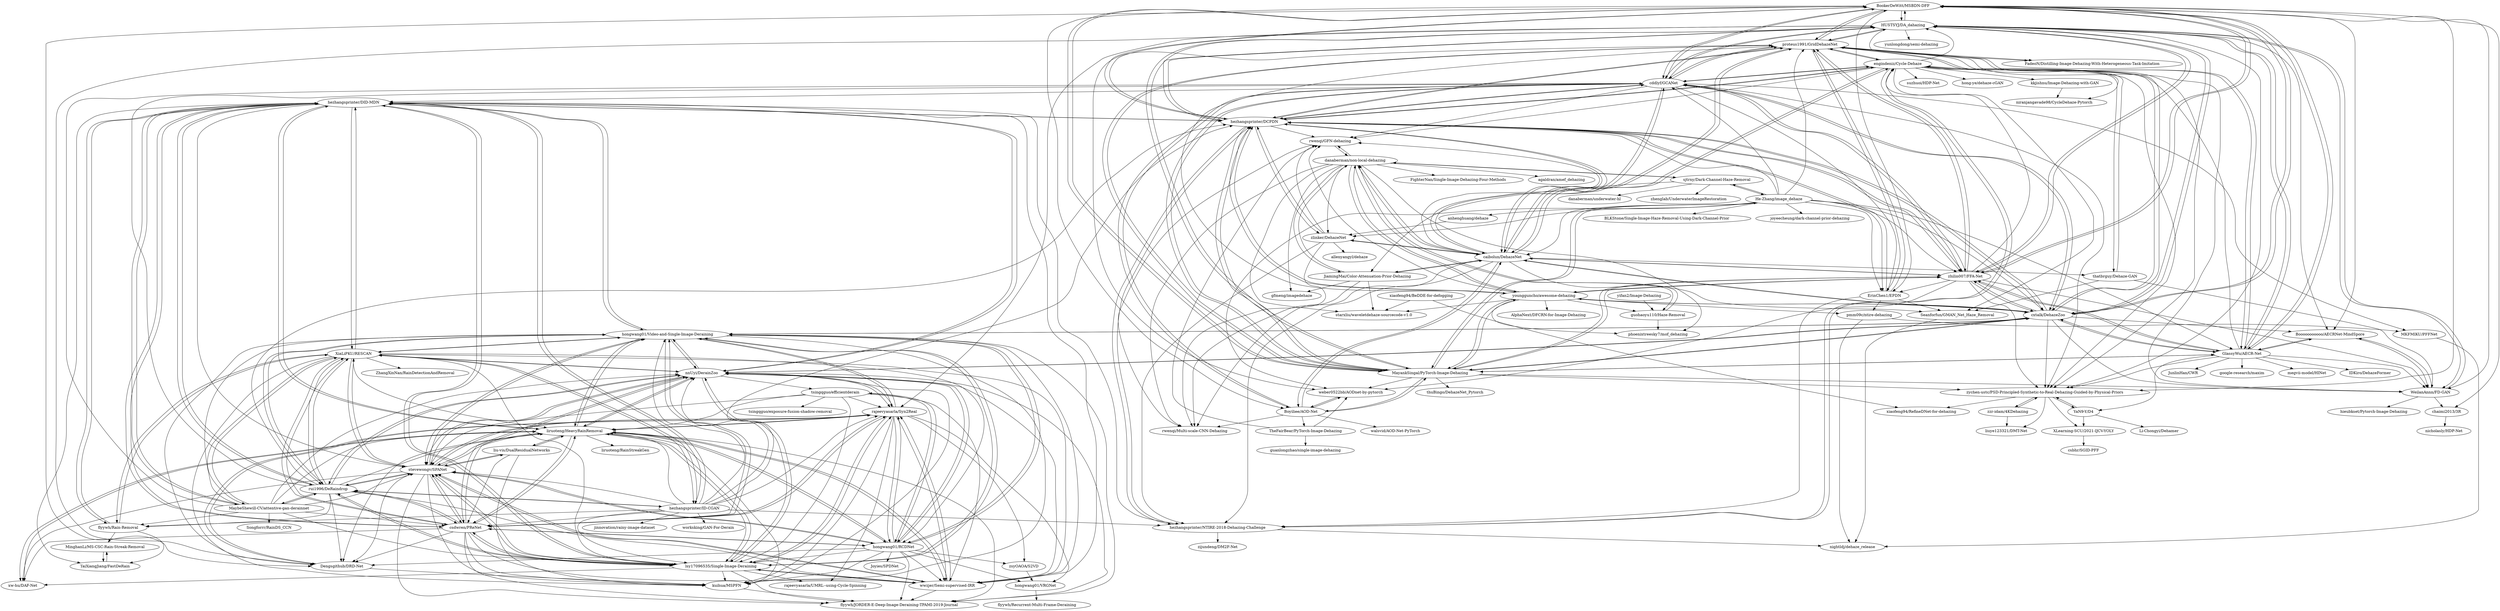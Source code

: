 digraph G {
"BookerDeWitt/MSBDN-DFF" -> "HUSTSYJ/DA_dahazing"
"BookerDeWitt/MSBDN-DFF" -> "proteus1991/GridDehazeNet"
"BookerDeWitt/MSBDN-DFF" -> "zhilin007/FFA-Net"
"BookerDeWitt/MSBDN-DFF" -> "GlassyWu/AECR-Net"
"BookerDeWitt/MSBDN-DFF" -> "cxtalk/DehazeZoo"
"BookerDeWitt/MSBDN-DFF" -> "zychen-ustc/PSD-Principled-Synthetic-to-Real-Dehazing-Guided-by-Physical-Priors"
"BookerDeWitt/MSBDN-DFF" -> "cddlyf/GCANet"
"BookerDeWitt/MSBDN-DFF" -> "WeilanAnnn/FD-GAN"
"BookerDeWitt/MSBDN-DFF" -> "MayankSingal/PyTorch-Image-Dehazing"
"BookerDeWitt/MSBDN-DFF" -> "hezhangsprinter/DCPDN"
"BookerDeWitt/MSBDN-DFF" -> "Booooooooooo/AECRNet-MindSpore"
"BookerDeWitt/MSBDN-DFF" -> "chaimi2013/3R"
"BookerDeWitt/MSBDN-DFF" -> "Dengsgithub/DRD-Net"
"BookerDeWitt/MSBDN-DFF" -> "Boyiliee/AOD-Net"
"BookerDeWitt/MSBDN-DFF" -> "ErinChen1/EPDN"
"He-Zhang/image_dehaze" -> "sjtrny/Dark-Channel-Haze-Removal"
"He-Zhang/image_dehaze" -> "joyeecheung/dark-channel-prior-dehazing"
"He-Zhang/image_dehaze" -> "hezhangsprinter/DCPDN"
"He-Zhang/image_dehaze" -> "MayankSingal/PyTorch-Image-Dehazing"
"He-Zhang/image_dehaze" -> "proteus1991/GridDehazeNet"
"He-Zhang/image_dehaze" -> "weber0522bb/AODnet-by-pytorch"
"He-Zhang/image_dehaze" -> "anhenghuang/dehaze"
"He-Zhang/image_dehaze" -> "BLKStone/Single-Image-Haze-Removal-Using-Dark-Channel-Prior"
"He-Zhang/image_dehaze" -> "zhilin007/FFA-Net"
"He-Zhang/image_dehaze" -> "caibolun/DehazeNet"
"He-Zhang/image_dehaze" -> "zlinker/DehazeNet"
"He-Zhang/image_dehaze" -> "cddlyf/GCANet"
"He-Zhang/image_dehaze" -> "GlassyWu/AECR-Net"
"He-Zhang/image_dehaze" -> "cxtalk/DehazeZoo"
"He-Zhang/image_dehaze" -> "ErinChen1/EPDN"
"cxtalk/DehazeZoo" -> "nnUyi/DerainZoo"
"cxtalk/DehazeZoo" -> "BookerDeWitt/MSBDN-DFF"
"cxtalk/DehazeZoo" -> "HUSTSYJ/DA_dahazing"
"cxtalk/DehazeZoo" -> "MayankSingal/PyTorch-Image-Dehazing"
"cxtalk/DehazeZoo" -> "zhilin007/FFA-Net"
"cxtalk/DehazeZoo" -> "youngguncho/awesome-dehazing"
"cxtalk/DehazeZoo" -> "GlassyWu/AECR-Net"
"cxtalk/DehazeZoo" -> "proteus1991/GridDehazeNet"
"cxtalk/DehazeZoo" -> "hezhangsprinter/DCPDN"
"cxtalk/DehazeZoo" -> "hongwang01/Video-and-Single-Image-Deraining"
"cxtalk/DehazeZoo" -> "WeilanAnnn/FD-GAN"
"cxtalk/DehazeZoo" -> "cddlyf/GCANet"
"cxtalk/DehazeZoo" -> "caibolun/DehazeNet"
"cxtalk/DehazeZoo" -> "zychen-ustc/PSD-Principled-Synthetic-to-Real-Dehazing-Guided-by-Physical-Priors"
"cxtalk/DehazeZoo" -> "Booooooooooo/AECRNet-MindSpore"
"zhilin007/FFA-Net" -> "BookerDeWitt/MSBDN-DFF"
"zhilin007/FFA-Net" -> "HUSTSYJ/DA_dahazing"
"zhilin007/FFA-Net" -> "cddlyf/GCANet"
"zhilin007/FFA-Net" -> "MayankSingal/PyTorch-Image-Dehazing"
"zhilin007/FFA-Net" -> "proteus1991/GridDehazeNet"
"zhilin007/FFA-Net" -> "hezhangsprinter/DCPDN"
"zhilin007/FFA-Net" -> "GlassyWu/AECR-Net"
"zhilin007/FFA-Net" -> "cxtalk/DehazeZoo"
"zhilin007/FFA-Net" -> "WeilanAnnn/FD-GAN"
"zhilin007/FFA-Net" -> "weber0522bb/AODnet-by-pytorch"
"zhilin007/FFA-Net" -> "caibolun/DehazeNet"
"zhilin007/FFA-Net" -> "ErinChen1/EPDN"
"zhilin007/FFA-Net" -> "youngguncho/awesome-dehazing"
"zhilin007/FFA-Net" -> "zychen-ustc/PSD-Principled-Synthetic-to-Real-Dehazing-Guided-by-Physical-Priors"
"zhilin007/FFA-Net" -> "engindeniz/Cycle-Dehaze"
"Booooooooooo/AECRNet-MindSpore" -> "WeilanAnnn/FD-GAN"
"Booooooooooo/AECRNet-MindSpore" -> "GlassyWu/AECR-Net"
"GlassyWu/AECR-Net" -> "Booooooooooo/AECRNet-MindSpore"
"GlassyWu/AECR-Net" -> "BookerDeWitt/MSBDN-DFF"
"GlassyWu/AECR-Net" -> "HUSTSYJ/DA_dahazing"
"GlassyWu/AECR-Net" -> "zhilin007/FFA-Net"
"GlassyWu/AECR-Net" -> "zychen-ustc/PSD-Principled-Synthetic-to-Real-Dehazing-Guided-by-Physical-Priors"
"GlassyWu/AECR-Net" -> "IDKiro/DehazeFormer" ["e"=1]
"GlassyWu/AECR-Net" -> "YaN9-Y/D4"
"GlassyWu/AECR-Net" -> "cxtalk/DehazeZoo"
"GlassyWu/AECR-Net" -> "WeilanAnnn/FD-GAN"
"GlassyWu/AECR-Net" -> "proteus1991/GridDehazeNet"
"GlassyWu/AECR-Net" -> "MayankSingal/PyTorch-Image-Dehazing"
"GlassyWu/AECR-Net" -> "JunlinHan/CWR" ["e"=1]
"GlassyWu/AECR-Net" -> "engindeniz/Cycle-Dehaze"
"GlassyWu/AECR-Net" -> "google-research/maxim" ["e"=1]
"GlassyWu/AECR-Net" -> "megvii-model/HINet" ["e"=1]
"HUSTSYJ/DA_dahazing" -> "BookerDeWitt/MSBDN-DFF"
"HUSTSYJ/DA_dahazing" -> "zhilin007/FFA-Net"
"HUSTSYJ/DA_dahazing" -> "proteus1991/GridDehazeNet"
"HUSTSYJ/DA_dahazing" -> "WeilanAnnn/FD-GAN"
"HUSTSYJ/DA_dahazing" -> "GlassyWu/AECR-Net"
"HUSTSYJ/DA_dahazing" -> "zychen-ustc/PSD-Principled-Synthetic-to-Real-Dehazing-Guided-by-Physical-Priors"
"HUSTSYJ/DA_dahazing" -> "cxtalk/DehazeZoo"
"HUSTSYJ/DA_dahazing" -> "cddlyf/GCANet"
"HUSTSYJ/DA_dahazing" -> "MayankSingal/PyTorch-Image-Dehazing"
"HUSTSYJ/DA_dahazing" -> "Dengsgithub/DRD-Net"
"HUSTSYJ/DA_dahazing" -> "hezhangsprinter/DCPDN"
"HUSTSYJ/DA_dahazing" -> "rajeevyasarla/Syn2Real"
"HUSTSYJ/DA_dahazing" -> "FadeoN/Distilling-Image-Dehazing-With-Heterogeneous-Task-Imitation"
"HUSTSYJ/DA_dahazing" -> "yunlongdong/semi-dehazing"
"HUSTSYJ/DA_dahazing" -> "Booooooooooo/AECRNet-MindSpore"
"engindeniz/Cycle-Dehaze" -> "hezhangsprinter/NTIRE-2018-Dehazing-Challenge"
"engindeniz/Cycle-Dehaze" -> "hezhangsprinter/DCPDN"
"engindeniz/Cycle-Dehaze" -> "rwenqi/GFN-dehazing"
"engindeniz/Cycle-Dehaze" -> "caibolun/DehazeNet"
"engindeniz/Cycle-Dehaze" -> "Seanforfun/GMAN_Net_Haze_Removal"
"engindeniz/Cycle-Dehaze" -> "cddlyf/GCANet"
"engindeniz/Cycle-Dehaze" -> "thatbrguy/Dehaze-GAN"
"engindeniz/Cycle-Dehaze" -> "HUSTSYJ/DA_dahazing"
"engindeniz/Cycle-Dehaze" -> "suzhuoi/HDP-Net"
"engindeniz/Cycle-Dehaze" -> "proteus1991/GridDehazeNet"
"engindeniz/Cycle-Dehaze" -> "zychen-ustc/PSD-Principled-Synthetic-to-Real-Dehazing-Guided-by-Physical-Priors"
"engindeniz/Cycle-Dehaze" -> "hong-ye/dehaze-cGAN"
"engindeniz/Cycle-Dehaze" -> "kkjishnu/Image-Dehazing-with-GAN"
"engindeniz/Cycle-Dehaze" -> "niranjangavade98/CycleDehaze-Pytorch"
"liruoteng/HeavyRainRemoval" -> "stevewongv/SPANet"
"liruoteng/HeavyRainRemoval" -> "wwzjer/Semi-supervised-IRR"
"liruoteng/HeavyRainRemoval" -> "xw-hu/DAF-Net"
"liruoteng/HeavyRainRemoval" -> "flyywh/JORDER-E-Deep-Image-Deraining-TPAMI-2019-Journal"
"liruoteng/HeavyRainRemoval" -> "rajeevyasarla/Syn2Real"
"liruoteng/HeavyRainRemoval" -> "lsy17096535/Single-Image-Deraining"
"liruoteng/HeavyRainRemoval" -> "hongwang01/RCDNet"
"liruoteng/HeavyRainRemoval" -> "csdwren/PReNet"
"liruoteng/HeavyRainRemoval" -> "liruoteng/RainStreakGen"
"liruoteng/HeavyRainRemoval" -> "Dengsgithub/DRD-Net"
"liruoteng/HeavyRainRemoval" -> "nnUyi/DerainZoo"
"liruoteng/HeavyRainRemoval" -> "hongwang01/Video-and-Single-Image-Deraining"
"liruoteng/HeavyRainRemoval" -> "liu-vis/DualResidualNetworks"
"liruoteng/HeavyRainRemoval" -> "hezhangsprinter/DID-MDN"
"liruoteng/HeavyRainRemoval" -> "kuihua/MSPFN"
"rajeevyasarla/Syn2Real" -> "wwzjer/Semi-supervised-IRR"
"rajeevyasarla/Syn2Real" -> "Dengsgithub/DRD-Net"
"rajeevyasarla/Syn2Real" -> "kuihua/MSPFN"
"rajeevyasarla/Syn2Real" -> "stevewongv/SPANet"
"rajeevyasarla/Syn2Real" -> "hongwang01/RCDNet"
"rajeevyasarla/Syn2Real" -> "liruoteng/HeavyRainRemoval"
"rajeevyasarla/Syn2Real" -> "zsyOAOA/S2VD"
"rajeevyasarla/Syn2Real" -> "hongwang01/Video-and-Single-Image-Deraining"
"rajeevyasarla/Syn2Real" -> "csdwren/PReNet"
"rajeevyasarla/Syn2Real" -> "rajeevyasarla/UMRL--using-Cycle-Spinning"
"rajeevyasarla/Syn2Real" -> "hongwang01/VRGNet"
"rajeevyasarla/Syn2Real" -> "nnUyi/DerainZoo"
"rajeevyasarla/Syn2Real" -> "lsy17096535/Single-Image-Deraining"
"rui1996/DeRaindrop" -> "MaybeShewill-CV/attentive-gan-derainnet"
"rui1996/DeRaindrop" -> "hezhangsprinter/DID-MDN"
"rui1996/DeRaindrop" -> "lsy17096535/Single-Image-Deraining"
"rui1996/DeRaindrop" -> "stevewongv/SPANet"
"rui1996/DeRaindrop" -> "nnUyi/DerainZoo"
"rui1996/DeRaindrop" -> "XiaLiPKU/RESCAN"
"rui1996/DeRaindrop" -> "liruoteng/HeavyRainRemoval"
"rui1996/DeRaindrop" -> "csdwren/PReNet"
"rui1996/DeRaindrop" -> "hezhangsprinter/ID-CGAN"
"rui1996/DeRaindrop" -> "hongwang01/Video-and-Single-Image-Deraining"
"rui1996/DeRaindrop" -> "wwzjer/Semi-supervised-IRR"
"rui1996/DeRaindrop" -> "flyywh/Rain-Removal"
"rui1996/DeRaindrop" -> "cddlyf/GCANet"
"rui1996/DeRaindrop" -> "hezhangsprinter/DCPDN"
"rui1996/DeRaindrop" -> "Dengsgithub/DRD-Net"
"YaN9-Y/D4" -> "Li-Chongyi/Dehamer"
"YaN9-Y/D4" -> "XLearning-SCU/2021-IJCV-YOLY"
"YaN9-Y/D4" -> "zychen-ustc/PSD-Principled-Synthetic-to-Real-Dehazing-Guided-by-Physical-Priors"
"hongwang01/VRGNet" -> "flyywh/Recurrent-Multi-Frame-Deraining"
"XiaLiPKU/RESCAN" -> "hezhangsprinter/DID-MDN"
"XiaLiPKU/RESCAN" -> "csdwren/PReNet"
"XiaLiPKU/RESCAN" -> "stevewongv/SPANet"
"XiaLiPKU/RESCAN" -> "flyywh/Rain-Removal"
"XiaLiPKU/RESCAN" -> "nnUyi/DerainZoo"
"XiaLiPKU/RESCAN" -> "liruoteng/HeavyRainRemoval"
"XiaLiPKU/RESCAN" -> "rui1996/DeRaindrop"
"XiaLiPKU/RESCAN" -> "lsy17096535/Single-Image-Deraining"
"XiaLiPKU/RESCAN" -> "hongwang01/Video-and-Single-Image-Deraining"
"XiaLiPKU/RESCAN" -> "hezhangsprinter/ID-CGAN"
"XiaLiPKU/RESCAN" -> "ZhangXinNan/RainDetectionAndRemoval"
"XiaLiPKU/RESCAN" -> "MaybeShewill-CV/attentive-gan-derainnet"
"XiaLiPKU/RESCAN" -> "wwzjer/Semi-supervised-IRR"
"XiaLiPKU/RESCAN" -> "kuihua/MSPFN"
"XiaLiPKU/RESCAN" -> "hongwang01/RCDNet"
"MaybeShewill-CV/attentive-gan-derainnet" -> "rui1996/DeRaindrop"
"MaybeShewill-CV/attentive-gan-derainnet" -> "hezhangsprinter/DID-MDN"
"MaybeShewill-CV/attentive-gan-derainnet" -> "XiaLiPKU/RESCAN"
"MaybeShewill-CV/attentive-gan-derainnet" -> "nnUyi/DerainZoo"
"MaybeShewill-CV/attentive-gan-derainnet" -> "liruoteng/HeavyRainRemoval"
"MaybeShewill-CV/attentive-gan-derainnet" -> "hongwang01/Video-and-Single-Image-Deraining"
"MaybeShewill-CV/attentive-gan-derainnet" -> "csdwren/PReNet"
"MaybeShewill-CV/attentive-gan-derainnet" -> "flyywh/Rain-Removal"
"MaybeShewill-CV/attentive-gan-derainnet" -> "stevewongv/SPANet"
"MaybeShewill-CV/attentive-gan-derainnet" -> "cddlyf/GCANet"
"MaybeShewill-CV/attentive-gan-derainnet" -> "lsy17096535/Single-Image-Deraining"
"MaybeShewill-CV/attentive-gan-derainnet" -> "Songforrr/RainDS_CCN"
"yifan2/Image-Dehazing" -> "guohaoyu110/Haze-Removal"
"stevewongv/SPANet" -> "liruoteng/HeavyRainRemoval"
"stevewongv/SPANet" -> "csdwren/PReNet"
"stevewongv/SPANet" -> "wwzjer/Semi-supervised-IRR"
"stevewongv/SPANet" -> "rajeevyasarla/Syn2Real"
"stevewongv/SPANet" -> "lsy17096535/Single-Image-Deraining"
"stevewongv/SPANet" -> "flyywh/JORDER-E-Deep-Image-Deraining-TPAMI-2019-Journal"
"stevewongv/SPANet" -> "XiaLiPKU/RESCAN"
"stevewongv/SPANet" -> "nnUyi/DerainZoo"
"stevewongv/SPANet" -> "xw-hu/DAF-Net"
"stevewongv/SPANet" -> "hongwang01/Video-and-Single-Image-Deraining"
"stevewongv/SPANet" -> "rui1996/DeRaindrop"
"stevewongv/SPANet" -> "hongwang01/RCDNet"
"stevewongv/SPANet" -> "liu-vis/DualResidualNetworks"
"stevewongv/SPANet" -> "Dengsgithub/DRD-Net"
"stevewongv/SPANet" -> "kuihua/MSPFN"
"hongwang01/RCDNet" -> "rajeevyasarla/Syn2Real"
"hongwang01/RCDNet" -> "hongwang01/VRGNet"
"hongwang01/RCDNet" -> "liruoteng/HeavyRainRemoval"
"hongwang01/RCDNet" -> "csdwren/PReNet"
"hongwang01/RCDNet" -> "nnUyi/DerainZoo"
"hongwang01/RCDNet" -> "hongwang01/Video-and-Single-Image-Deraining"
"hongwang01/RCDNet" -> "zsyOAOA/S2VD"
"hongwang01/RCDNet" -> "kuihua/MSPFN"
"hongwang01/RCDNet" -> "tsingqguo/efficientderain"
"hongwang01/RCDNet" -> "stevewongv/SPANet"
"hongwang01/RCDNet" -> "Dengsgithub/DRD-Net"
"hongwang01/RCDNet" -> "lsy17096535/Single-Image-Deraining"
"hongwang01/RCDNet" -> "flyywh/JORDER-E-Deep-Image-Deraining-TPAMI-2019-Journal"
"hongwang01/RCDNet" -> "Joyies/SPDNet"
"hongwang01/RCDNet" -> "wwzjer/Semi-supervised-IRR"
"tsingqguo/efficientderain" -> "tsingqguo/exposure-fusion-shadow-removal" ["e"=1]
"tsingqguo/efficientderain" -> "hongwang01/RCDNet"
"tsingqguo/efficientderain" -> "lsy17096535/Single-Image-Deraining"
"tsingqguo/efficientderain" -> "wwzjer/Semi-supervised-IRR"
"tsingqguo/efficientderain" -> "liruoteng/HeavyRainRemoval"
"tsingqguo/efficientderain" -> "stevewongv/SPANet"
"tsingqguo/efficientderain" -> "rajeevyasarla/Syn2Real"
"xw-hu/DAF-Net" -> "liruoteng/HeavyRainRemoval"
"cddlyf/GCANet" -> "zhilin007/FFA-Net"
"cddlyf/GCANet" -> "hezhangsprinter/DCPDN"
"cddlyf/GCANet" -> "proteus1991/GridDehazeNet"
"cddlyf/GCANet" -> "MayankSingal/PyTorch-Image-Dehazing"
"cddlyf/GCANet" -> "HUSTSYJ/DA_dahazing"
"cddlyf/GCANet" -> "BookerDeWitt/MSBDN-DFF"
"cddlyf/GCANet" -> "engindeniz/Cycle-Dehaze"
"cddlyf/GCANet" -> "ErinChen1/EPDN"
"cddlyf/GCANet" -> "Boyiliee/AOD-Net"
"cddlyf/GCANet" -> "MKFMIKU/PFFNet"
"cddlyf/GCANet" -> "caibolun/DehazeNet"
"cddlyf/GCANet" -> "cxtalk/DehazeZoo"
"cddlyf/GCANet" -> "hezhangsprinter/DID-MDN"
"cddlyf/GCANet" -> "zychen-ustc/PSD-Principled-Synthetic-to-Real-Dehazing-Guided-by-Physical-Priors"
"cddlyf/GCANet" -> "rwenqi/GFN-dehazing"
"liu-vis/DualResidualNetworks" -> "liruoteng/HeavyRainRemoval"
"liu-vis/DualResidualNetworks" -> "stevewongv/SPANet"
"liu-vis/DualResidualNetworks" -> "csdwren/PReNet"
"liu-vis/DualResidualNetworks" -> "kuihua/MSPFN"
"hezhangsprinter/ID-CGAN" -> "hezhangsprinter/DID-MDN"
"hezhangsprinter/ID-CGAN" -> "XiaLiPKU/RESCAN"
"hezhangsprinter/ID-CGAN" -> "rui1996/DeRaindrop"
"hezhangsprinter/ID-CGAN" -> "lsy17096535/Single-Image-Deraining"
"hezhangsprinter/ID-CGAN" -> "liruoteng/HeavyRainRemoval"
"hezhangsprinter/ID-CGAN" -> "flyywh/Rain-Removal"
"hezhangsprinter/ID-CGAN" -> "csdwren/PReNet"
"hezhangsprinter/ID-CGAN" -> "hezhangsprinter/NTIRE-2018-Dehazing-Challenge"
"hezhangsprinter/ID-CGAN" -> "jinnovation/rainy-image-dataset"
"hezhangsprinter/ID-CGAN" -> "stevewongv/SPANet"
"hezhangsprinter/ID-CGAN" -> "nnUyi/DerainZoo"
"hezhangsprinter/ID-CGAN" -> "hezhangsprinter/DCPDN"
"hezhangsprinter/ID-CGAN" -> "hongwang01/Video-and-Single-Image-Deraining"
"hezhangsprinter/ID-CGAN" -> "worksking/GAN-For-Derain"
"hezhangsprinter/ID-CGAN" -> "rajeevyasarla/Syn2Real"
"MayankSingal/PyTorch-Image-Dehazing" -> "Boyiliee/AOD-Net"
"MayankSingal/PyTorch-Image-Dehazing" -> "zhilin007/FFA-Net"
"MayankSingal/PyTorch-Image-Dehazing" -> "proteus1991/GridDehazeNet"
"MayankSingal/PyTorch-Image-Dehazing" -> "cddlyf/GCANet"
"MayankSingal/PyTorch-Image-Dehazing" -> "cxtalk/DehazeZoo"
"MayankSingal/PyTorch-Image-Dehazing" -> "HUSTSYJ/DA_dahazing"
"MayankSingal/PyTorch-Image-Dehazing" -> "BookerDeWitt/MSBDN-DFF"
"MayankSingal/PyTorch-Image-Dehazing" -> "hezhangsprinter/DCPDN"
"MayankSingal/PyTorch-Image-Dehazing" -> "weber0522bb/AODnet-by-pytorch"
"MayankSingal/PyTorch-Image-Dehazing" -> "thuBingo/DehazeNet_Pytorch"
"MayankSingal/PyTorch-Image-Dehazing" -> "WeilanAnnn/FD-GAN"
"MayankSingal/PyTorch-Image-Dehazing" -> "zychen-ustc/PSD-Principled-Synthetic-to-Real-Dehazing-Guided-by-Physical-Priors"
"MayankSingal/PyTorch-Image-Dehazing" -> "GlassyWu/AECR-Net"
"MayankSingal/PyTorch-Image-Dehazing" -> "youngguncho/awesome-dehazing"
"MayankSingal/PyTorch-Image-Dehazing" -> "He-Zhang/image_dehaze"
"zychen-ustc/PSD-Principled-Synthetic-to-Real-Dehazing-Guided-by-Physical-Priors" -> "zzr-idam/4KDehazing"
"zychen-ustc/PSD-Principled-Synthetic-to-Real-Dehazing-Guided-by-Physical-Priors" -> "YaN9-Y/D4"
"zychen-ustc/PSD-Principled-Synthetic-to-Real-Dehazing-Guided-by-Physical-Priors" -> "liuye123321/DMT-Net"
"zychen-ustc/PSD-Principled-Synthetic-to-Real-Dehazing-Guided-by-Physical-Priors" -> "xiaofeng94/RefineDNet-for-dehazing"
"zychen-ustc/PSD-Principled-Synthetic-to-Real-Dehazing-Guided-by-Physical-Priors" -> "XLearning-SCU/2021-IJCV-YOLY"
"nnUyi/DerainZoo" -> "hongwang01/Video-and-Single-Image-Deraining"
"nnUyi/DerainZoo" -> "csdwren/PReNet"
"nnUyi/DerainZoo" -> "lsy17096535/Single-Image-Deraining"
"nnUyi/DerainZoo" -> "cxtalk/DehazeZoo"
"nnUyi/DerainZoo" -> "stevewongv/SPANet"
"nnUyi/DerainZoo" -> "hongwang01/RCDNet"
"nnUyi/DerainZoo" -> "hezhangsprinter/DID-MDN"
"nnUyi/DerainZoo" -> "liruoteng/HeavyRainRemoval"
"nnUyi/DerainZoo" -> "rajeevyasarla/Syn2Real"
"nnUyi/DerainZoo" -> "rui1996/DeRaindrop"
"nnUyi/DerainZoo" -> "XiaLiPKU/RESCAN"
"nnUyi/DerainZoo" -> "wwzjer/Semi-supervised-IRR"
"nnUyi/DerainZoo" -> "tsingqguo/efficientderain"
"nnUyi/DerainZoo" -> "kuihua/MSPFN"
"nnUyi/DerainZoo" -> "flyywh/JORDER-E-Deep-Image-Deraining-TPAMI-2019-Journal"
"csdwren/PReNet" -> "stevewongv/SPANet"
"csdwren/PReNet" -> "lsy17096535/Single-Image-Deraining"
"csdwren/PReNet" -> "nnUyi/DerainZoo"
"csdwren/PReNet" -> "XiaLiPKU/RESCAN"
"csdwren/PReNet" -> "hongwang01/Video-and-Single-Image-Deraining"
"csdwren/PReNet" -> "liruoteng/HeavyRainRemoval"
"csdwren/PReNet" -> "hongwang01/RCDNet"
"csdwren/PReNet" -> "wwzjer/Semi-supervised-IRR"
"csdwren/PReNet" -> "rajeevyasarla/Syn2Real"
"csdwren/PReNet" -> "hezhangsprinter/DID-MDN"
"csdwren/PReNet" -> "xw-hu/DAF-Net"
"csdwren/PReNet" -> "flyywh/JORDER-E-Deep-Image-Deraining-TPAMI-2019-Journal"
"csdwren/PReNet" -> "Dengsgithub/DRD-Net"
"csdwren/PReNet" -> "rui1996/DeRaindrop"
"csdwren/PReNet" -> "kuihua/MSPFN"
"danaberman/non-local-dehazing" -> "JiamingMai/Color-Attenuation-Prior-Dehazing"
"danaberman/non-local-dehazing" -> "guohaoyu110/Haze-Removal"
"danaberman/non-local-dehazing" -> "rwenqi/GFN-dehazing"
"danaberman/non-local-dehazing" -> "rwenqi/Multi-scale-CNN-Dehazing"
"danaberman/non-local-dehazing" -> "FighterNan/Single-Image-Dehazing-Four-Methods"
"danaberman/non-local-dehazing" -> "sjtrny/Dark-Channel-Haze-Removal"
"danaberman/non-local-dehazing" -> "starxliu/waveletdehaze-sourcecode-v1.0"
"danaberman/non-local-dehazing" -> "gfmeng/imagedehaze"
"danaberman/non-local-dehazing" -> "agaldran/amef_dehazing"
"danaberman/non-local-dehazing" -> "caibolun/DehazeNet"
"danaberman/non-local-dehazing" -> "zlinker/DehazeNet"
"danaberman/non-local-dehazing" -> "youngguncho/awesome-dehazing"
"danaberman/non-local-dehazing" -> "phoenixtreesky7/mof_dehazing"
"guohaoyu110/Haze-Removal" -> "phoenixtreesky7/mof_dehazing"
"guohaoyu110/Haze-Removal" -> "danaberman/non-local-dehazing"
"Boyiliee/AOD-Net" -> "MayankSingal/PyTorch-Image-Dehazing"
"Boyiliee/AOD-Net" -> "weber0522bb/AODnet-by-pytorch"
"Boyiliee/AOD-Net" -> "caibolun/DehazeNet"
"Boyiliee/AOD-Net" -> "cddlyf/GCANet"
"Boyiliee/AOD-Net" -> "rwenqi/Multi-scale-CNN-Dehazing"
"Boyiliee/AOD-Net" -> "TheFairBear/PyTorch-Image-Dehazing"
"Boyiliee/AOD-Net" -> "walsvid/AOD-Net-PyTorch"
"hezhangsprinter/DCPDN" -> "cddlyf/GCANet"
"hezhangsprinter/DCPDN" -> "hezhangsprinter/DID-MDN"
"hezhangsprinter/DCPDN" -> "engindeniz/Cycle-Dehaze"
"hezhangsprinter/DCPDN" -> "zhilin007/FFA-Net"
"hezhangsprinter/DCPDN" -> "hezhangsprinter/NTIRE-2018-Dehazing-Challenge"
"hezhangsprinter/DCPDN" -> "caibolun/DehazeNet"
"hezhangsprinter/DCPDN" -> "proteus1991/GridDehazeNet"
"hezhangsprinter/DCPDN" -> "zlinker/DehazeNet"
"hezhangsprinter/DCPDN" -> "ErinChen1/EPDN"
"hezhangsprinter/DCPDN" -> "MayankSingal/PyTorch-Image-Dehazing"
"hezhangsprinter/DCPDN" -> "HUSTSYJ/DA_dahazing"
"hezhangsprinter/DCPDN" -> "cxtalk/DehazeZoo"
"hezhangsprinter/DCPDN" -> "BookerDeWitt/MSBDN-DFF"
"hezhangsprinter/DCPDN" -> "youngguncho/awesome-dehazing"
"hezhangsprinter/DCPDN" -> "rwenqi/GFN-dehazing"
"proteus1991/GridDehazeNet" -> "BookerDeWitt/MSBDN-DFF"
"proteus1991/GridDehazeNet" -> "HUSTSYJ/DA_dahazing"
"proteus1991/GridDehazeNet" -> "MayankSingal/PyTorch-Image-Dehazing"
"proteus1991/GridDehazeNet" -> "zhilin007/FFA-Net"
"proteus1991/GridDehazeNet" -> "ErinChen1/EPDN"
"proteus1991/GridDehazeNet" -> "cddlyf/GCANet"
"proteus1991/GridDehazeNet" -> "hezhangsprinter/DCPDN"
"proteus1991/GridDehazeNet" -> "WeilanAnnn/FD-GAN"
"proteus1991/GridDehazeNet" -> "cxtalk/DehazeZoo"
"proteus1991/GridDehazeNet" -> "zychen-ustc/PSD-Principled-Synthetic-to-Real-Dehazing-Guided-by-Physical-Priors"
"proteus1991/GridDehazeNet" -> "FadeoN/Distilling-Image-Dehazing-With-Heterogeneous-Task-Imitation"
"proteus1991/GridDehazeNet" -> "caibolun/DehazeNet"
"proteus1991/GridDehazeNet" -> "GlassyWu/AECR-Net"
"proteus1991/GridDehazeNet" -> "engindeniz/Cycle-Dehaze"
"proteus1991/GridDehazeNet" -> "weber0522bb/AODnet-by-pytorch"
"rwenqi/GFN-dehazing" -> "rwenqi/Multi-scale-CNN-Dehazing"
"rwenqi/GFN-dehazing" -> "danaberman/non-local-dehazing"
"chaimi2013/3R" -> "nicholasly/HDP-Net"
"anhenghuang/dehaze" -> "zlinker/DehazeNet"
"caibolun/DehazeNet" -> "zlinker/DehazeNet"
"caibolun/DehazeNet" -> "hezhangsprinter/DCPDN"
"caibolun/DehazeNet" -> "Boyiliee/AOD-Net"
"caibolun/DehazeNet" -> "JiamingMai/Color-Attenuation-Prior-Dehazing"
"caibolun/DehazeNet" -> "rwenqi/GFN-dehazing"
"caibolun/DehazeNet" -> "rwenqi/Multi-scale-CNN-Dehazing"
"caibolun/DehazeNet" -> "engindeniz/Cycle-Dehaze"
"caibolun/DehazeNet" -> "Seanforfun/GMAN_Net_Haze_Removal"
"caibolun/DehazeNet" -> "proteus1991/GridDehazeNet"
"caibolun/DehazeNet" -> "danaberman/non-local-dehazing"
"caibolun/DehazeNet" -> "cddlyf/GCANet"
"caibolun/DehazeNet" -> "cxtalk/DehazeZoo"
"caibolun/DehazeNet" -> "zhilin007/FFA-Net"
"caibolun/DehazeNet" -> "hezhangsprinter/NTIRE-2018-Dehazing-Challenge"
"caibolun/DehazeNet" -> "thatbrguy/Dehaze-GAN"
"hezhangsprinter/DID-MDN" -> "XiaLiPKU/RESCAN"
"hezhangsprinter/DID-MDN" -> "flyywh/Rain-Removal"
"hezhangsprinter/DID-MDN" -> "hezhangsprinter/ID-CGAN"
"hezhangsprinter/DID-MDN" -> "rui1996/DeRaindrop"
"hezhangsprinter/DID-MDN" -> "hezhangsprinter/DCPDN"
"hezhangsprinter/DID-MDN" -> "nnUyi/DerainZoo"
"hezhangsprinter/DID-MDN" -> "csdwren/PReNet"
"hezhangsprinter/DID-MDN" -> "hongwang01/Video-and-Single-Image-Deraining"
"hezhangsprinter/DID-MDN" -> "liruoteng/HeavyRainRemoval"
"hezhangsprinter/DID-MDN" -> "lsy17096535/Single-Image-Deraining"
"hezhangsprinter/DID-MDN" -> "MaybeShewill-CV/attentive-gan-derainnet"
"hezhangsprinter/DID-MDN" -> "TaiXiangJiang/FastDeRain"
"hezhangsprinter/DID-MDN" -> "stevewongv/SPANet"
"hezhangsprinter/DID-MDN" -> "hezhangsprinter/NTIRE-2018-Dehazing-Challenge"
"hezhangsprinter/DID-MDN" -> "wwzjer/Semi-supervised-IRR"
"xiaofeng94/BeDDE-for-defogging" -> "xiaofeng94/RefineDNet-for-dehazing"
"xiaofeng94/BeDDE-for-defogging" -> "starxliu/waveletdehaze-sourcecode-v1.0"
"wwzjer/Semi-supervised-IRR" -> "rajeevyasarla/Syn2Real"
"wwzjer/Semi-supervised-IRR" -> "lsy17096535/Single-Image-Deraining"
"wwzjer/Semi-supervised-IRR" -> "liruoteng/HeavyRainRemoval"
"wwzjer/Semi-supervised-IRR" -> "stevewongv/SPANet"
"wwzjer/Semi-supervised-IRR" -> "flyywh/JORDER-E-Deep-Image-Deraining-TPAMI-2019-Journal"
"hongwang01/Video-and-Single-Image-Deraining" -> "nnUyi/DerainZoo"
"hongwang01/Video-and-Single-Image-Deraining" -> "csdwren/PReNet"
"hongwang01/Video-and-Single-Image-Deraining" -> "rajeevyasarla/Syn2Real"
"hongwang01/Video-and-Single-Image-Deraining" -> "hongwang01/RCDNet"
"hongwang01/Video-and-Single-Image-Deraining" -> "stevewongv/SPANet"
"hongwang01/Video-and-Single-Image-Deraining" -> "hezhangsprinter/DID-MDN"
"hongwang01/Video-and-Single-Image-Deraining" -> "liruoteng/HeavyRainRemoval"
"hongwang01/Video-and-Single-Image-Deraining" -> "lsy17096535/Single-Image-Deraining"
"hongwang01/Video-and-Single-Image-Deraining" -> "wwzjer/Semi-supervised-IRR"
"hongwang01/Video-and-Single-Image-Deraining" -> "Dengsgithub/DRD-Net"
"hongwang01/Video-and-Single-Image-Deraining" -> "XiaLiPKU/RESCAN"
"hongwang01/Video-and-Single-Image-Deraining" -> "flyywh/JORDER-E-Deep-Image-Deraining-TPAMI-2019-Journal"
"hongwang01/Video-and-Single-Image-Deraining" -> "rui1996/DeRaindrop"
"hongwang01/Video-and-Single-Image-Deraining" -> "kuihua/MSPFN"
"hongwang01/Video-and-Single-Image-Deraining" -> "cxtalk/DehazeZoo"
"weber0522bb/AODnet-by-pytorch" -> "Boyiliee/AOD-Net"
"TheFairBear/PyTorch-Image-Dehazing" -> "weber0522bb/AODnet-by-pytorch"
"TheFairBear/PyTorch-Image-Dehazing" -> "guanlongzhao/single-image-dehazing"
"TheFairBear/PyTorch-Image-Dehazing" -> "rwenqi/GFN-dehazing"
"ErinChen1/EPDN" -> "proteus1991/GridDehazeNet"
"ErinChen1/EPDN" -> "hezhangsprinter/DCPDN"
"ErinChen1/EPDN" -> "Seanforfun/GMAN_Net_Haze_Removal"
"ErinChen1/EPDN" -> "hezhangsprinter/NTIRE-2018-Dehazing-Challenge"
"ErinChen1/EPDN" -> "pmm09c/ntire-dehazing"
"WeilanAnnn/FD-GAN" -> "Booooooooooo/AECRNet-MindSpore"
"WeilanAnnn/FD-GAN" -> "chaimi2013/3R"
"WeilanAnnn/FD-GAN" -> "hieubkset/Pytorch-Image-Dehazing" ["e"=1]
"WeilanAnnn/FD-GAN" -> "HUSTSYJ/DA_dahazing"
"kkjishnu/Image-Dehazing-with-GAN" -> "niranjangavade98/CycleDehaze-Pytorch"
"youngguncho/awesome-dehazing" -> "cxtalk/DehazeZoo"
"youngguncho/awesome-dehazing" -> "hezhangsprinter/DCPDN"
"youngguncho/awesome-dehazing" -> "guohaoyu110/Haze-Removal"
"youngguncho/awesome-dehazing" -> "pmm09c/ntire-dehazing"
"youngguncho/awesome-dehazing" -> "danaberman/non-local-dehazing"
"youngguncho/awesome-dehazing" -> "rwenqi/GFN-dehazing"
"youngguncho/awesome-dehazing" -> "proteus1991/GridDehazeNet"
"youngguncho/awesome-dehazing" -> "phoenixtreesky7/mof_dehazing"
"youngguncho/awesome-dehazing" -> "starxliu/waveletdehaze-sourcecode-v1.0"
"youngguncho/awesome-dehazing" -> "zhilin007/FFA-Net"
"youngguncho/awesome-dehazing" -> "AlphaNext/DFCRN-for-Image-Dehazing"
"youngguncho/awesome-dehazing" -> "MayankSingal/PyTorch-Image-Dehazing"
"flyywh/Rain-Removal" -> "hezhangsprinter/DID-MDN"
"flyywh/Rain-Removal" -> "TaiXiangJiang/FastDeRain"
"flyywh/Rain-Removal" -> "MinghanLi/MS-CSC-Rain-Streak-Removal"
"flyywh/Rain-Removal" -> "XiaLiPKU/RESCAN"
"Seanforfun/GMAN_Net_Haze_Removal" -> "nightldj/dehaze_release"
"thatbrguy/Dehaze-GAN" -> "engindeniz/Cycle-Dehaze"
"thatbrguy/Dehaze-GAN" -> "WeilanAnnn/FD-GAN"
"thatbrguy/Dehaze-GAN" -> "Seanforfun/GMAN_Net_Haze_Removal"
"JiamingMai/Color-Attenuation-Prior-Dehazing" -> "danaberman/non-local-dehazing"
"JiamingMai/Color-Attenuation-Prior-Dehazing" -> "rwenqi/Multi-scale-CNN-Dehazing"
"JiamingMai/Color-Attenuation-Prior-Dehazing" -> "starxliu/waveletdehaze-sourcecode-v1.0"
"JiamingMai/Color-Attenuation-Prior-Dehazing" -> "gfmeng/imagedehaze"
"JiamingMai/Color-Attenuation-Prior-Dehazing" -> "caibolun/DehazeNet"
"zlinker/DehazeNet" -> "caibolun/DehazeNet"
"zlinker/DehazeNet" -> "rwenqi/Multi-scale-CNN-Dehazing"
"zlinker/DehazeNet" -> "hezhangsprinter/DCPDN"
"zlinker/DehazeNet" -> "rwenqi/GFN-dehazing"
"zlinker/DehazeNet" -> "allenyangyl/dehaze"
"zlinker/DehazeNet" -> "hezhangsprinter/NTIRE-2018-Dehazing-Challenge"
"Dengsgithub/DRD-Net" -> "rajeevyasarla/Syn2Real"
"Dengsgithub/DRD-Net" -> "kuihua/MSPFN"
"MinghanLi/MS-CSC-Rain-Streak-Removal" -> "TaiXiangJiang/FastDeRain"
"kuihua/MSPFN" -> "flyywh/JORDER-E-Deep-Image-Deraining-TPAMI-2019-Journal"
"lsy17096535/Single-Image-Deraining" -> "wwzjer/Semi-supervised-IRR"
"lsy17096535/Single-Image-Deraining" -> "csdwren/PReNet"
"lsy17096535/Single-Image-Deraining" -> "nnUyi/DerainZoo"
"lsy17096535/Single-Image-Deraining" -> "stevewongv/SPANet"
"lsy17096535/Single-Image-Deraining" -> "liruoteng/HeavyRainRemoval"
"lsy17096535/Single-Image-Deraining" -> "flyywh/JORDER-E-Deep-Image-Deraining-TPAMI-2019-Journal"
"lsy17096535/Single-Image-Deraining" -> "kuihua/MSPFN"
"lsy17096535/Single-Image-Deraining" -> "rajeevyasarla/UMRL--using-Cycle-Spinning"
"lsy17096535/Single-Image-Deraining" -> "xw-hu/DAF-Net"
"lsy17096535/Single-Image-Deraining" -> "rui1996/DeRaindrop"
"lsy17096535/Single-Image-Deraining" -> "hongwang01/Video-and-Single-Image-Deraining"
"lsy17096535/Single-Image-Deraining" -> "rajeevyasarla/Syn2Real"
"lsy17096535/Single-Image-Deraining" -> "hezhangsprinter/DID-MDN"
"zzr-idam/4KDehazing" -> "liuye123321/DMT-Net"
"zzr-idam/4KDehazing" -> "zychen-ustc/PSD-Principled-Synthetic-to-Real-Dehazing-Guided-by-Physical-Priors"
"XLearning-SCU/2021-IJCV-YOLY" -> "csbhr/SGID-PFF"
"MKFMIKU/PFFNet" -> "nightldj/dehaze_release"
"pmm09c/ntire-dehazing" -> "nightldj/dehaze_release"
"pmm09c/ntire-dehazing" -> "MKFMIKU/PFFNet"
"zsyOAOA/S2VD" -> "hongwang01/VRGNet"
"sjtrny/Dark-Channel-Haze-Removal" -> "danaberman/non-local-dehazing"
"sjtrny/Dark-Channel-Haze-Removal" -> "He-Zhang/image_dehaze"
"sjtrny/Dark-Channel-Haze-Removal" -> "JiamingMai/Color-Attenuation-Prior-Dehazing"
"sjtrny/Dark-Channel-Haze-Removal" -> "zhenglab/UnderwaterImageRestoration" ["e"=1]
"sjtrny/Dark-Channel-Haze-Removal" -> "danaberman/underwater-hl" ["e"=1]
"hezhangsprinter/NTIRE-2018-Dehazing-Challenge" -> "nightldj/dehaze_release"
"hezhangsprinter/NTIRE-2018-Dehazing-Challenge" -> "engindeniz/Cycle-Dehaze"
"hezhangsprinter/NTIRE-2018-Dehazing-Challenge" -> "zijundeng/DM2F-Net"
"hezhangsprinter/NTIRE-2018-Dehazing-Challenge" -> "hezhangsprinter/DCPDN"
"TaiXiangJiang/FastDeRain" -> "MinghanLi/MS-CSC-Rain-Streak-Removal"
"BookerDeWitt/MSBDN-DFF" ["l"="36,33.011"]
"HUSTSYJ/DA_dahazing" ["l"="35.999,33.001"]
"proteus1991/GridDehazeNet" ["l"="36.006,33.031"]
"zhilin007/FFA-Net" ["l"="36.018,33.029"]
"GlassyWu/AECR-Net" ["l"="35.984,33.024"]
"cxtalk/DehazeZoo" ["l"="36.018,33.002"]
"zychen-ustc/PSD-Principled-Synthetic-to-Real-Dehazing-Guided-by-Physical-Priors" ["l"="35.975,33.038"]
"cddlyf/GCANet" ["l"="36.03,33.02"]
"WeilanAnnn/FD-GAN" ["l"="35.982,33.013"]
"MayankSingal/PyTorch-Image-Dehazing" ["l"="36.002,33.023"]
"hezhangsprinter/DCPDN" ["l"="36.038,33.011"]
"Booooooooooo/AECRNet-MindSpore" ["l"="35.978,33"]
"chaimi2013/3R" ["l"="35.949,33.003"]
"Dengsgithub/DRD-Net" ["l"="36.022,32.955"]
"Boyiliee/AOD-Net" ["l"="36.003,33.048"]
"ErinChen1/EPDN" ["l"="36.043,33.028"]
"He-Zhang/image_dehaze" ["l"="36.019,33.016"]
"sjtrny/Dark-Channel-Haze-Removal" ["l"="36.063,33.051"]
"joyeecheung/dark-channel-prior-dehazing" ["l"="35.97,32.979"]
"weber0522bb/AODnet-by-pytorch" ["l"="35.988,33.05"]
"anhenghuang/dehaze" ["l"="36.079,33.013"]
"BLKStone/Single-Image-Haze-Removal-Using-Dark-Channel-Prior" ["l"="35.991,32.982"]
"caibolun/DehazeNet" ["l"="36.034,33.04"]
"zlinker/DehazeNet" ["l"="36.059,33.035"]
"nnUyi/DerainZoo" ["l"="36.032,32.948"]
"youngguncho/awesome-dehazing" ["l"="36.046,33.044"]
"hongwang01/Video-and-Single-Image-Deraining" ["l"="36.044,32.951"]
"engindeniz/Cycle-Dehaze" ["l"="36.019,33.046"]
"IDKiro/DehazeFormer" ["l"="36.111,33.495"]
"YaN9-Y/D4" ["l"="35.951,33.053"]
"JunlinHan/CWR" ["l"="22.084,35.512"]
"google-research/maxim" ["l"="35.98,32.417"]
"megvii-model/HINet" ["l"="35.996,32.366"]
"rajeevyasarla/Syn2Real" ["l"="36.028,32.936"]
"FadeoN/Distilling-Image-Dehazing-With-Heterogeneous-Task-Imitation" ["l"="35.963,33.012"]
"yunlongdong/semi-dehazing" ["l"="35.952,32.984"]
"hezhangsprinter/NTIRE-2018-Dehazing-Challenge" ["l"="36.059,33.015"]
"rwenqi/GFN-dehazing" ["l"="36.031,33.058"]
"Seanforfun/GMAN_Net_Haze_Removal" ["l"="36.044,33.054"]
"thatbrguy/Dehaze-GAN" ["l"="36.01,33.06"]
"suzhuoi/HDP-Net" ["l"="36.004,33.074"]
"hong-ye/dehaze-cGAN" ["l"="36.006,33.088"]
"kkjishnu/Image-Dehazing-with-GAN" ["l"="36.023,33.089"]
"niranjangavade98/CycleDehaze-Pytorch" ["l"="36.019,33.077"]
"liruoteng/HeavyRainRemoval" ["l"="36.043,32.936"]
"stevewongv/SPANet" ["l"="36.054,32.931"]
"wwzjer/Semi-supervised-IRR" ["l"="36.039,32.93"]
"xw-hu/DAF-Net" ["l"="36.054,32.911"]
"flyywh/JORDER-E-Deep-Image-Deraining-TPAMI-2019-Journal" ["l"="36.06,32.922"]
"lsy17096535/Single-Image-Deraining" ["l"="36.052,32.942"]
"hongwang01/RCDNet" ["l"="36.035,32.92"]
"csdwren/PReNet" ["l"="36.063,32.937"]
"liruoteng/RainStreakGen" ["l"="35.999,32.914"]
"liu-vis/DualResidualNetworks" ["l"="36.071,32.91"]
"hezhangsprinter/DID-MDN" ["l"="36.046,32.969"]
"kuihua/MSPFN" ["l"="36.047,32.921"]
"zsyOAOA/S2VD" ["l"="36.014,32.901"]
"rajeevyasarla/UMRL--using-Cycle-Spinning" ["l"="36.075,32.924"]
"hongwang01/VRGNet" ["l"="36.031,32.894"]
"rui1996/DeRaindrop" ["l"="36.055,32.96"]
"MaybeShewill-CV/attentive-gan-derainnet" ["l"="36.075,32.96"]
"XiaLiPKU/RESCAN" ["l"="36.067,32.948"]
"hezhangsprinter/ID-CGAN" ["l"="36.065,32.971"]
"flyywh/Rain-Removal" ["l"="36.031,32.965"]
"Li-Chongyi/Dehamer" ["l"="35.924,33.075"]
"XLearning-SCU/2021-IJCV-YOLY" ["l"="35.928,33.054"]
"flyywh/Recurrent-Multi-Frame-Deraining" ["l"="36.032,32.867"]
"ZhangXinNan/RainDetectionAndRemoval" ["l"="36.107,32.932"]
"Songforrr/RainDS_CCN" ["l"="36.113,32.955"]
"yifan2/Image-Dehazing" ["l"="36.099,33.118"]
"guohaoyu110/Haze-Removal" ["l"="36.071,33.088"]
"tsingqguo/efficientderain" ["l"="36.019,32.921"]
"Joyies/SPDNet" ["l"="36.016,32.883"]
"tsingqguo/exposure-fusion-shadow-removal" ["l"="32.675,33.431"]
"MKFMIKU/PFFNet" ["l"="36.087,33.029"]
"jinnovation/rainy-image-dataset" ["l"="36.107,32.973"]
"worksking/GAN-For-Derain" ["l"="36.095,32.98"]
"thuBingo/DehazeNet_Pytorch" ["l"="35.949,33.024"]
"zzr-idam/4KDehazing" ["l"="35.945,33.041"]
"liuye123321/DMT-Net" ["l"="35.932,33.035"]
"xiaofeng94/RefineDNet-for-dehazing" ["l"="35.968,33.084"]
"danaberman/non-local-dehazing" ["l"="36.054,33.072"]
"JiamingMai/Color-Attenuation-Prior-Dehazing" ["l"="36.063,33.066"]
"rwenqi/Multi-scale-CNN-Dehazing" ["l"="36.042,33.063"]
"FighterNan/Single-Image-Dehazing-Four-Methods" ["l"="36.054,33.111"]
"starxliu/waveletdehaze-sourcecode-v1.0" ["l"="36.038,33.081"]
"gfmeng/imagedehaze" ["l"="36.085,33.081"]
"agaldran/amef_dehazing" ["l"="36.071,33.104"]
"phoenixtreesky7/mof_dehazing" ["l"="36.074,33.074"]
"TheFairBear/PyTorch-Image-Dehazing" ["l"="35.988,33.078"]
"walsvid/AOD-Net-PyTorch" ["l"="35.972,33.066"]
"nicholasly/HDP-Net" ["l"="35.924,32.998"]
"TaiXiangJiang/FastDeRain" ["l"="36.002,32.958"]
"xiaofeng94/BeDDE-for-defogging" ["l"="35.999,33.105"]
"guanlongzhao/single-image-dehazing" ["l"="35.97,33.104"]
"pmm09c/ntire-dehazing" ["l"="36.083,33.046"]
"hieubkset/Pytorch-Image-Dehazing" ["l"="35.772,32.01"]
"AlphaNext/DFCRN-for-Image-Dehazing" ["l"="36.093,33.063"]
"MinghanLi/MS-CSC-Rain-Streak-Removal" ["l"="35.988,32.948"]
"nightldj/dehaze_release" ["l"="36.075,33.035"]
"allenyangyl/dehaze" ["l"="36.105,33.043"]
"csbhr/SGID-PFF" ["l"="35.899,33.061"]
"zhenglab/UnderwaterImageRestoration" ["l"="22.054,35.505"]
"danaberman/underwater-hl" ["l"="22.07,35.504"]
"zijundeng/DM2F-Net" ["l"="36.106,33.013"]
}